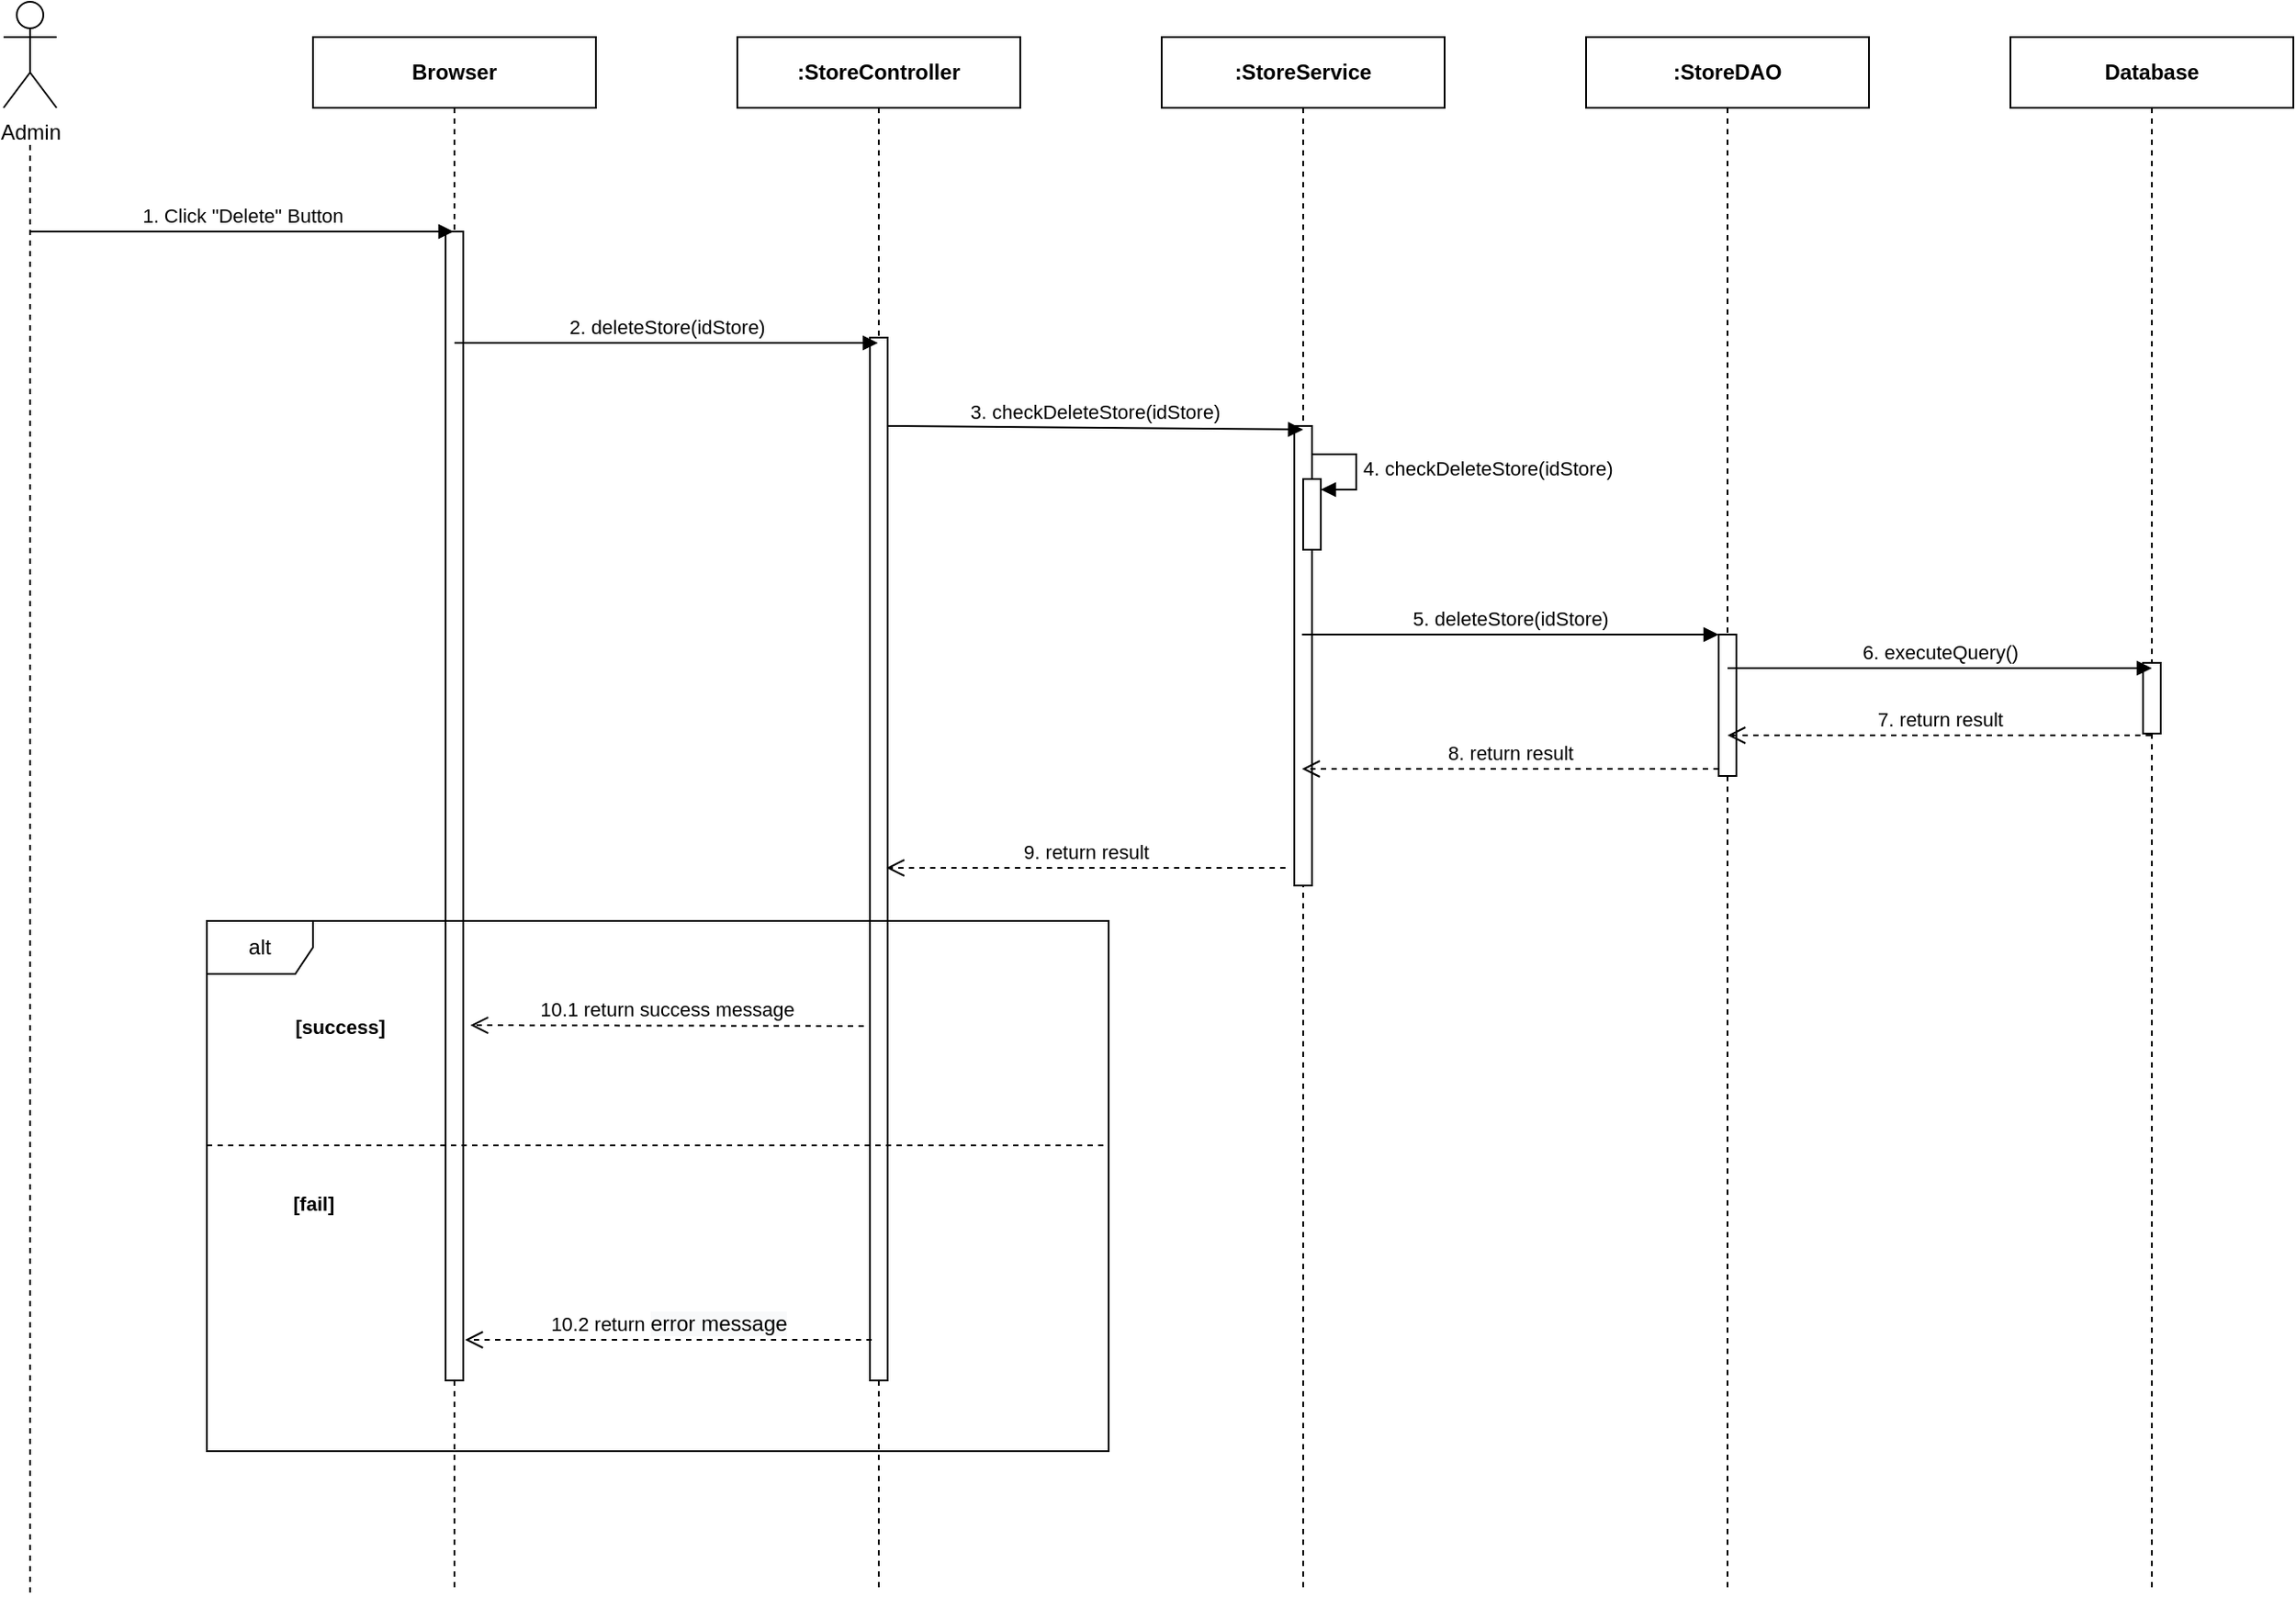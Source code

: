 <mxfile version="14.4.3" type="device"><diagram id="235r8u7hTp9czG19Vj2T" name="Ev04"><mxGraphModel dx="1346" dy="778" grid="1" gridSize="10" guides="1" tooltips="1" connect="1" arrows="1" fold="1" page="1" pageScale="1" pageWidth="850" pageHeight="1100" math="0" shadow="0"><root><mxCell id="jZ84Xnv2xqRGQmszmiLB-0"/><mxCell id="jZ84Xnv2xqRGQmszmiLB-1" parent="jZ84Xnv2xqRGQmszmiLB-0"/><mxCell id="jLMNQindmZGo-jj_qUBV-0" value="&lt;b&gt;Database&lt;/b&gt;" style="shape=umlLifeline;perimeter=lifelinePerimeter;whiteSpace=wrap;html=1;container=1;collapsible=0;recursiveResize=0;outlineConnect=0;" parent="jZ84Xnv2xqRGQmszmiLB-1" vertex="1"><mxGeometry x="1440" y="80" width="160" height="880" as="geometry"/></mxCell><mxCell id="jLMNQindmZGo-jj_qUBV-1" value="" style="html=1;points=[];perimeter=orthogonalPerimeter;" parent="jLMNQindmZGo-jj_qUBV-0" vertex="1"><mxGeometry x="75" y="354" width="10" height="40" as="geometry"/></mxCell><mxCell id="Y7xrWb5esNWNXW7LPQIA-1" value="&lt;b&gt;Browser&lt;/b&gt;" style="shape=umlLifeline;perimeter=lifelinePerimeter;whiteSpace=wrap;html=1;container=1;collapsible=0;recursiveResize=0;outlineConnect=0;" parent="jZ84Xnv2xqRGQmszmiLB-1" vertex="1"><mxGeometry x="480" y="80" width="160" height="880" as="geometry"/></mxCell><mxCell id="Y7xrWb5esNWNXW7LPQIA-2" value="" style="html=1;points=[];perimeter=orthogonalPerimeter;" parent="Y7xrWb5esNWNXW7LPQIA-1" vertex="1"><mxGeometry x="75" y="110" width="10" height="650" as="geometry"/></mxCell><mxCell id="Y7xrWb5esNWNXW7LPQIA-3" value="&lt;b&gt;:StoreDAO&lt;/b&gt;" style="shape=umlLifeline;perimeter=lifelinePerimeter;whiteSpace=wrap;html=1;container=1;collapsible=0;recursiveResize=0;outlineConnect=0;" parent="jZ84Xnv2xqRGQmszmiLB-1" vertex="1"><mxGeometry x="1200" y="80" width="160" height="880" as="geometry"/></mxCell><mxCell id="Y7xrWb5esNWNXW7LPQIA-4" value="&lt;b&gt;:StoreService&lt;/b&gt;" style="shape=umlLifeline;perimeter=lifelinePerimeter;whiteSpace=wrap;html=1;container=1;collapsible=0;recursiveResize=0;outlineConnect=0;" parent="jZ84Xnv2xqRGQmszmiLB-1" vertex="1"><mxGeometry x="960" y="80" width="160" height="880" as="geometry"/></mxCell><mxCell id="Y7xrWb5esNWNXW7LPQIA-5" value="" style="html=1;points=[];perimeter=orthogonalPerimeter;" parent="Y7xrWb5esNWNXW7LPQIA-4" vertex="1"><mxGeometry x="75" y="220" width="10" height="260" as="geometry"/></mxCell><mxCell id="Y7xrWb5esNWNXW7LPQIA-6" value="&lt;b&gt;:StoreController&lt;/b&gt;" style="shape=umlLifeline;perimeter=lifelinePerimeter;whiteSpace=wrap;html=1;container=1;collapsible=0;recursiveResize=0;outlineConnect=0;" parent="jZ84Xnv2xqRGQmszmiLB-1" vertex="1"><mxGeometry x="720" y="80" width="160" height="880" as="geometry"/></mxCell><mxCell id="Y7xrWb5esNWNXW7LPQIA-7" value="" style="html=1;points=[];perimeter=orthogonalPerimeter;" parent="Y7xrWb5esNWNXW7LPQIA-6" vertex="1"><mxGeometry x="75" y="170" width="10" height="590" as="geometry"/></mxCell><mxCell id="Y7xrWb5esNWNXW7LPQIA-8" value="1. Click &quot;Delete&quot; Button" style="html=1;verticalAlign=bottom;endArrow=block;" parent="jZ84Xnv2xqRGQmszmiLB-1" target="Y7xrWb5esNWNXW7LPQIA-1" edge="1"><mxGeometry width="80" relative="1" as="geometry"><mxPoint x="320" y="190" as="sourcePoint"/><mxPoint x="400" y="190" as="targetPoint"/></mxGeometry></mxCell><mxCell id="Y7xrWb5esNWNXW7LPQIA-9" value="2. deleteStore(idStore)" style="html=1;verticalAlign=bottom;endArrow=block;" parent="jZ84Xnv2xqRGQmszmiLB-1" edge="1"><mxGeometry width="80" relative="1" as="geometry"><mxPoint x="560" y="253" as="sourcePoint"/><mxPoint x="799.5" y="253" as="targetPoint"/></mxGeometry></mxCell><mxCell id="Y7xrWb5esNWNXW7LPQIA-10" value="3. checkDeleteStore(idStore)" style="html=1;verticalAlign=bottom;endArrow=block;" parent="jZ84Xnv2xqRGQmszmiLB-1" edge="1"><mxGeometry relative="1" as="geometry"><mxPoint x="805" y="300.0" as="sourcePoint"/><mxPoint x="1040" y="302" as="targetPoint"/></mxGeometry></mxCell><mxCell id="Y7xrWb5esNWNXW7LPQIA-19" value="" style="html=1;points=[];perimeter=orthogonalPerimeter;" parent="jZ84Xnv2xqRGQmszmiLB-1" vertex="1"><mxGeometry x="1040" y="330" width="10" height="40" as="geometry"/></mxCell><mxCell id="Y7xrWb5esNWNXW7LPQIA-20" value="&lt;span style=&quot;text-align: center&quot;&gt;4. checkDeleteStore(idStore)&lt;/span&gt;" style="edgeStyle=orthogonalEdgeStyle;html=1;align=left;spacingLeft=2;endArrow=block;rounded=0;entryX=1;entryY=0;" parent="jZ84Xnv2xqRGQmszmiLB-1" edge="1"><mxGeometry relative="1" as="geometry"><mxPoint x="1045" y="316.0" as="sourcePoint"/><Array as="points"><mxPoint x="1070" y="316"/></Array><mxPoint x="1050" y="336" as="targetPoint"/></mxGeometry></mxCell><mxCell id="Y7xrWb5esNWNXW7LPQIA-22" value="" style="html=1;points=[];perimeter=orthogonalPerimeter;" parent="jZ84Xnv2xqRGQmszmiLB-1" vertex="1"><mxGeometry x="1275" y="418" width="10" height="80" as="geometry"/></mxCell><mxCell id="Y7xrWb5esNWNXW7LPQIA-23" value="5. deleteStore(idStore)" style="html=1;verticalAlign=bottom;endArrow=block;entryX=0;entryY=0;" parent="jZ84Xnv2xqRGQmszmiLB-1" target="Y7xrWb5esNWNXW7LPQIA-22" edge="1"><mxGeometry relative="1" as="geometry"><mxPoint x="1039.324" y="418" as="sourcePoint"/></mxGeometry></mxCell><mxCell id="Y7xrWb5esNWNXW7LPQIA-24" value="8. return result" style="html=1;verticalAlign=bottom;endArrow=open;dashed=1;endSize=8;exitX=0;exitY=0.95;" parent="jZ84Xnv2xqRGQmszmiLB-1" source="Y7xrWb5esNWNXW7LPQIA-22" edge="1"><mxGeometry relative="1" as="geometry"><mxPoint x="1039.324" y="494.0" as="targetPoint"/></mxGeometry></mxCell><mxCell id="jLMNQindmZGo-jj_qUBV-2" value="6. executeQuery()" style="html=1;verticalAlign=bottom;endArrow=block;" parent="jZ84Xnv2xqRGQmszmiLB-1" edge="1"><mxGeometry relative="1" as="geometry"><mxPoint x="1280" y="437" as="sourcePoint"/><mxPoint x="1520" y="437" as="targetPoint"/></mxGeometry></mxCell><mxCell id="jLMNQindmZGo-jj_qUBV-3" value="7. return result" style="html=1;verticalAlign=bottom;endArrow=open;dashed=1;endSize=8;" parent="jZ84Xnv2xqRGQmszmiLB-1" edge="1"><mxGeometry relative="1" as="geometry"><mxPoint x="1280" y="475" as="targetPoint"/><mxPoint x="1519.5" y="475" as="sourcePoint"/></mxGeometry></mxCell><mxCell id="py2MLuS3C0o-xNPknbnS-1" value="alt" style="shape=umlFrame;whiteSpace=wrap;html=1;" parent="jZ84Xnv2xqRGQmszmiLB-1" vertex="1"><mxGeometry x="420" y="580" width="510" height="300" as="geometry"/></mxCell><mxCell id="py2MLuS3C0o-xNPknbnS-2" value="10.1 return success message" style="html=1;verticalAlign=bottom;endArrow=open;dashed=1;endSize=8;" parent="jZ84Xnv2xqRGQmszmiLB-1" edge="1"><mxGeometry relative="1" as="geometry"><mxPoint x="569" y="639" as="targetPoint"/><mxPoint x="791.5" y="639.5" as="sourcePoint"/></mxGeometry></mxCell><mxCell id="py2MLuS3C0o-xNPknbnS-3" value="&lt;span style=&quot;font-size: 11px ; background-color: rgb(255 , 255 , 255)&quot;&gt;&lt;b&gt;[success]&lt;/b&gt;&lt;/span&gt;" style="text;html=1;align=center;verticalAlign=middle;resizable=0;points=[];autosize=1;" parent="jZ84Xnv2xqRGQmszmiLB-1" vertex="1"><mxGeometry x="460" y="630" width="70" height="20" as="geometry"/></mxCell><mxCell id="py2MLuS3C0o-xNPknbnS-4" value="&lt;span style=&quot;font-size: 11px ; background-color: rgb(255 , 255 , 255)&quot;&gt;&lt;b&gt;[fail]&lt;/b&gt;&lt;/span&gt;" style="text;html=1;align=center;verticalAlign=middle;resizable=0;points=[];autosize=1;" parent="jZ84Xnv2xqRGQmszmiLB-1" vertex="1"><mxGeometry x="460" y="730" width="40" height="20" as="geometry"/></mxCell><mxCell id="py2MLuS3C0o-xNPknbnS-5" value="10.2 return&amp;nbsp;&lt;span style=&quot;font-size: 12px ; background-color: rgb(248 , 249 , 250)&quot;&gt;error message&lt;/span&gt;" style="html=1;verticalAlign=bottom;endArrow=open;dashed=1;endSize=8;" parent="jZ84Xnv2xqRGQmszmiLB-1" edge="1"><mxGeometry relative="1" as="geometry"><mxPoint x="796" y="817" as="sourcePoint"/><mxPoint x="566" y="817" as="targetPoint"/></mxGeometry></mxCell><mxCell id="py2MLuS3C0o-xNPknbnS-6" value="" style="endArrow=none;dashed=1;html=1;" parent="jZ84Xnv2xqRGQmszmiLB-1" edge="1"><mxGeometry width="50" height="50" relative="1" as="geometry"><mxPoint x="420" y="707" as="sourcePoint"/><mxPoint x="930" y="707" as="targetPoint"/></mxGeometry></mxCell><mxCell id="py2MLuS3C0o-xNPknbnS-7" value="9. return result" style="html=1;verticalAlign=bottom;endArrow=open;dashed=1;endSize=8;" parent="jZ84Xnv2xqRGQmszmiLB-1" edge="1"><mxGeometry relative="1" as="geometry"><mxPoint x="804.324" y="550.0" as="targetPoint"/><mxPoint x="1030" y="550" as="sourcePoint"/></mxGeometry></mxCell><mxCell id="BWj37enTrhCPg17kG9Tb-0" value="Admin" style="shape=umlActor;verticalLabelPosition=bottom;verticalAlign=top;html=1;outlineConnect=0;rounded=0;glass=0;sketch=0;fillColor=none;" vertex="1" parent="jZ84Xnv2xqRGQmszmiLB-1"><mxGeometry x="305" y="60" width="30" height="60" as="geometry"/></mxCell><mxCell id="BWj37enTrhCPg17kG9Tb-1" value="" style="endArrow=none;dashed=1;html=1;" edge="1" parent="jZ84Xnv2xqRGQmszmiLB-1"><mxGeometry width="50" height="50" relative="1" as="geometry"><mxPoint x="320" y="960" as="sourcePoint"/><mxPoint x="320" y="140" as="targetPoint"/></mxGeometry></mxCell></root></mxGraphModel></diagram></mxfile>